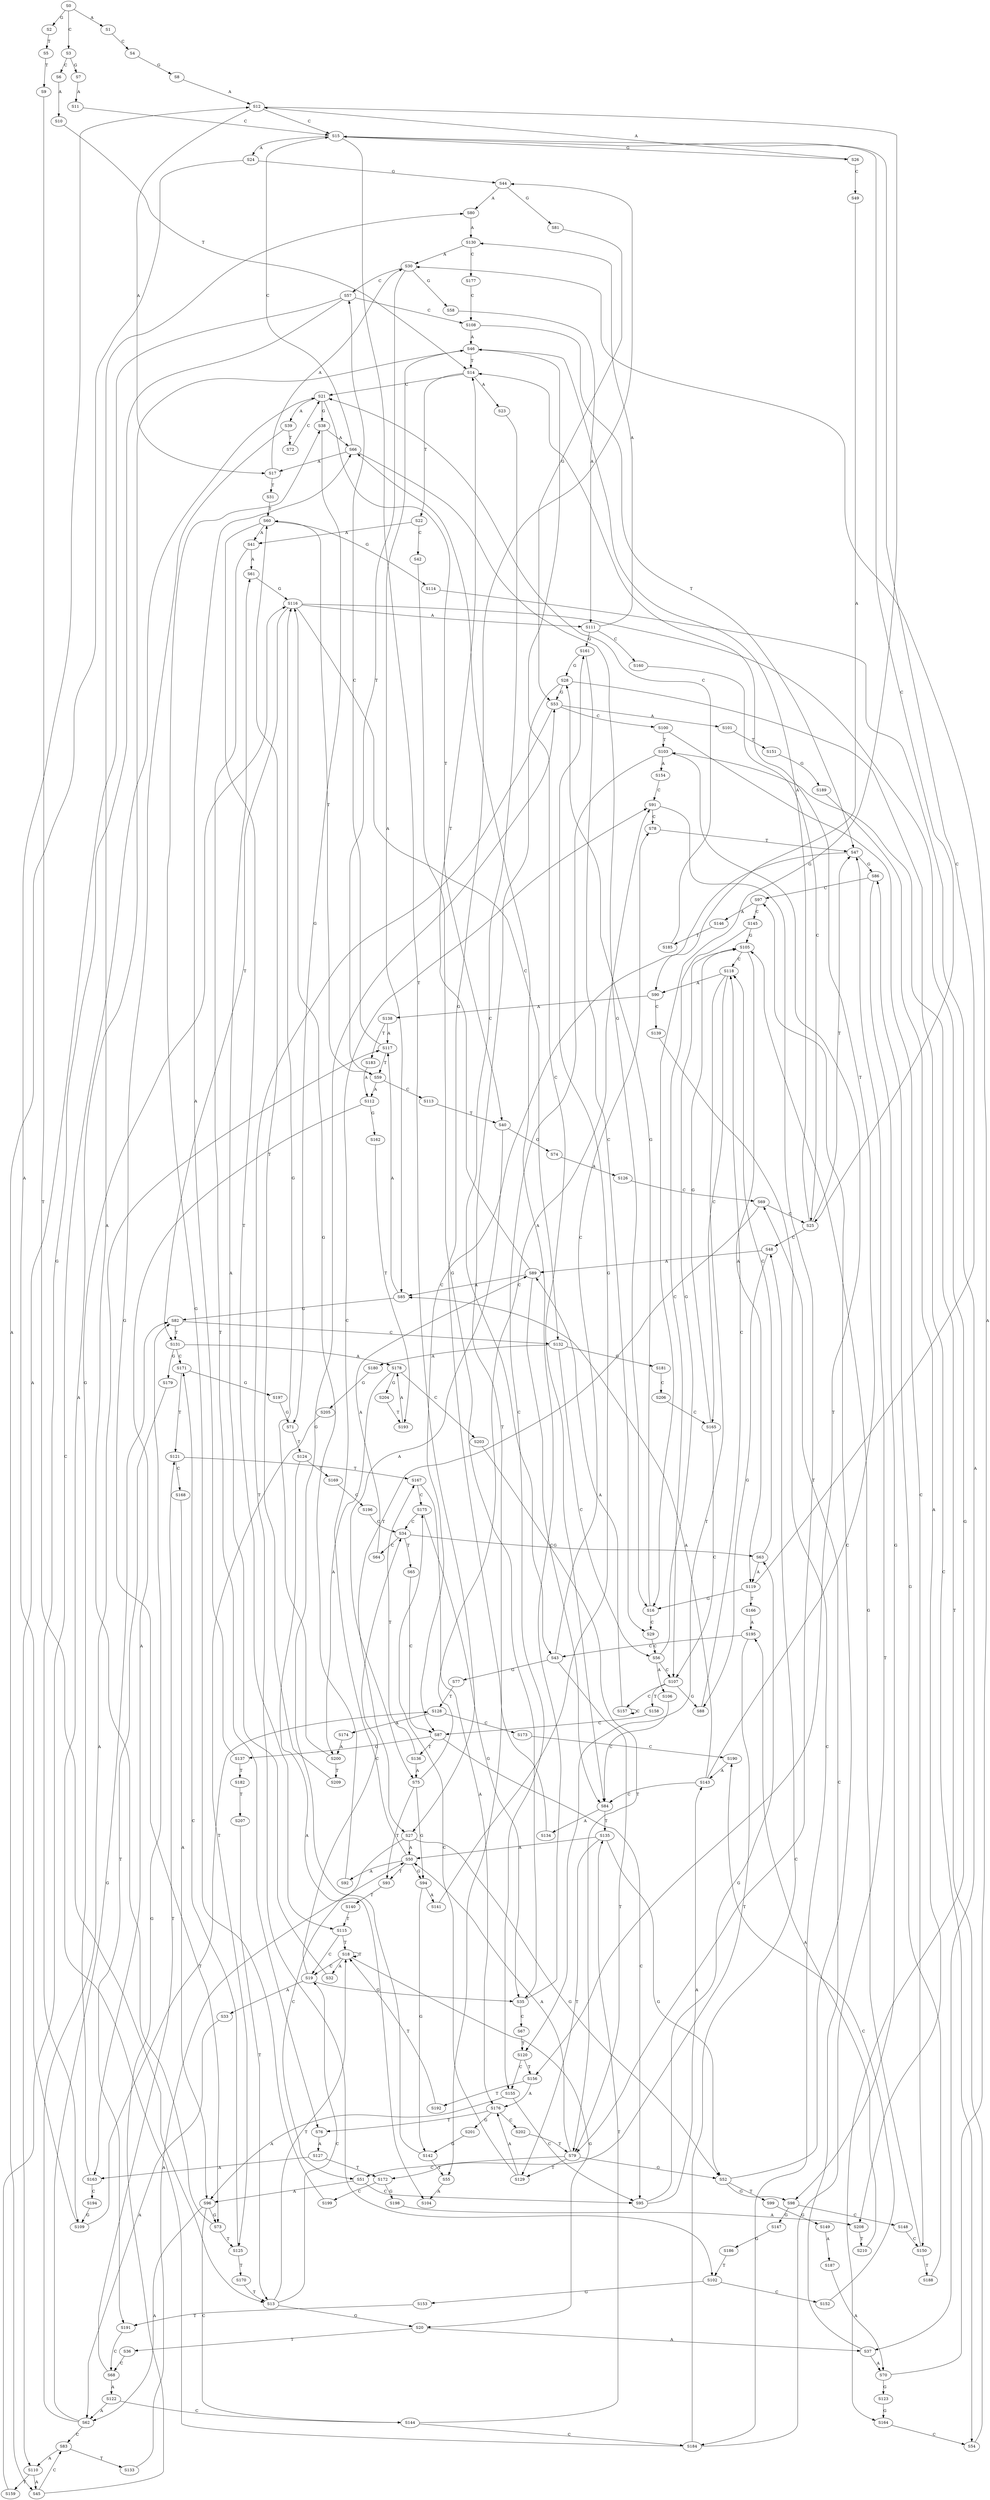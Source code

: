strict digraph  {
	S0 -> S1 [ label = A ];
	S0 -> S2 [ label = G ];
	S0 -> S3 [ label = C ];
	S1 -> S4 [ label = C ];
	S2 -> S5 [ label = T ];
	S3 -> S6 [ label = C ];
	S3 -> S7 [ label = G ];
	S4 -> S8 [ label = G ];
	S5 -> S9 [ label = T ];
	S6 -> S10 [ label = A ];
	S7 -> S11 [ label = A ];
	S8 -> S12 [ label = A ];
	S9 -> S13 [ label = T ];
	S10 -> S14 [ label = T ];
	S11 -> S15 [ label = C ];
	S12 -> S16 [ label = G ];
	S12 -> S15 [ label = C ];
	S12 -> S17 [ label = A ];
	S13 -> S18 [ label = T ];
	S13 -> S19 [ label = C ];
	S13 -> S20 [ label = G ];
	S14 -> S21 [ label = C ];
	S14 -> S22 [ label = T ];
	S14 -> S23 [ label = A ];
	S15 -> S24 [ label = A ];
	S15 -> S25 [ label = C ];
	S15 -> S26 [ label = G ];
	S15 -> S27 [ label = T ];
	S16 -> S28 [ label = G ];
	S16 -> S29 [ label = C ];
	S17 -> S30 [ label = A ];
	S17 -> S31 [ label = T ];
	S18 -> S32 [ label = A ];
	S18 -> S18 [ label = T ];
	S18 -> S19 [ label = C ];
	S18 -> S20 [ label = G ];
	S19 -> S33 [ label = A ];
	S19 -> S34 [ label = C ];
	S19 -> S35 [ label = G ];
	S20 -> S36 [ label = T ];
	S20 -> S37 [ label = A ];
	S21 -> S38 [ label = G ];
	S21 -> S39 [ label = A ];
	S21 -> S40 [ label = T ];
	S22 -> S41 [ label = A ];
	S22 -> S42 [ label = C ];
	S23 -> S43 [ label = C ];
	S24 -> S44 [ label = G ];
	S24 -> S45 [ label = A ];
	S25 -> S46 [ label = A ];
	S25 -> S47 [ label = T ];
	S25 -> S48 [ label = C ];
	S26 -> S49 [ label = C ];
	S26 -> S12 [ label = A ];
	S27 -> S50 [ label = A ];
	S27 -> S51 [ label = C ];
	S27 -> S52 [ label = G ];
	S28 -> S53 [ label = G ];
	S28 -> S54 [ label = C ];
	S28 -> S55 [ label = T ];
	S29 -> S56 [ label = C ];
	S30 -> S57 [ label = C ];
	S30 -> S58 [ label = G ];
	S30 -> S59 [ label = T ];
	S31 -> S60 [ label = T ];
	S32 -> S61 [ label = A ];
	S33 -> S62 [ label = A ];
	S34 -> S63 [ label = G ];
	S34 -> S64 [ label = C ];
	S34 -> S65 [ label = T ];
	S35 -> S66 [ label = A ];
	S35 -> S67 [ label = C ];
	S36 -> S68 [ label = C ];
	S37 -> S69 [ label = C ];
	S37 -> S70 [ label = A ];
	S38 -> S66 [ label = A ];
	S38 -> S71 [ label = G ];
	S39 -> S72 [ label = T ];
	S39 -> S73 [ label = G ];
	S40 -> S74 [ label = G ];
	S40 -> S75 [ label = A ];
	S41 -> S61 [ label = A ];
	S41 -> S76 [ label = T ];
	S42 -> S35 [ label = G ];
	S43 -> S77 [ label = G ];
	S43 -> S78 [ label = C ];
	S43 -> S79 [ label = T ];
	S44 -> S80 [ label = A ];
	S44 -> S81 [ label = G ];
	S45 -> S82 [ label = G ];
	S45 -> S83 [ label = C ];
	S46 -> S14 [ label = T ];
	S46 -> S84 [ label = C ];
	S46 -> S85 [ label = A ];
	S47 -> S86 [ label = G ];
	S47 -> S87 [ label = C ];
	S48 -> S88 [ label = G ];
	S48 -> S89 [ label = A ];
	S49 -> S90 [ label = A ];
	S50 -> S91 [ label = C ];
	S50 -> S92 [ label = A ];
	S50 -> S93 [ label = T ];
	S50 -> S94 [ label = G ];
	S51 -> S95 [ label = C ];
	S51 -> S96 [ label = A ];
	S52 -> S97 [ label = C ];
	S52 -> S98 [ label = G ];
	S52 -> S99 [ label = T ];
	S53 -> S100 [ label = C ];
	S53 -> S101 [ label = A ];
	S53 -> S102 [ label = T ];
	S54 -> S103 [ label = T ];
	S55 -> S104 [ label = A ];
	S56 -> S105 [ label = G ];
	S56 -> S106 [ label = A ];
	S56 -> S107 [ label = C ];
	S57 -> S108 [ label = C ];
	S57 -> S109 [ label = G ];
	S57 -> S110 [ label = A ];
	S58 -> S111 [ label = A ];
	S59 -> S60 [ label = T ];
	S59 -> S112 [ label = A ];
	S59 -> S113 [ label = C ];
	S60 -> S41 [ label = A ];
	S60 -> S114 [ label = G ];
	S60 -> S115 [ label = T ];
	S61 -> S116 [ label = G ];
	S62 -> S82 [ label = G ];
	S62 -> S83 [ label = C ];
	S62 -> S117 [ label = A ];
	S63 -> S118 [ label = C ];
	S63 -> S119 [ label = A ];
	S64 -> S89 [ label = A ];
	S65 -> S87 [ label = C ];
	S66 -> S15 [ label = C ];
	S66 -> S16 [ label = G ];
	S66 -> S17 [ label = A ];
	S67 -> S120 [ label = T ];
	S68 -> S121 [ label = T ];
	S68 -> S122 [ label = A ];
	S69 -> S25 [ label = C ];
	S69 -> S27 [ label = T ];
	S70 -> S123 [ label = G ];
	S70 -> S30 [ label = A ];
	S71 -> S124 [ label = T ];
	S72 -> S21 [ label = C ];
	S73 -> S80 [ label = A ];
	S73 -> S125 [ label = T ];
	S74 -> S126 [ label = A ];
	S75 -> S94 [ label = G ];
	S75 -> S91 [ label = C ];
	S75 -> S93 [ label = T ];
	S76 -> S127 [ label = A ];
	S77 -> S128 [ label = T ];
	S78 -> S47 [ label = T ];
	S79 -> S129 [ label = T ];
	S79 -> S52 [ label = G ];
	S79 -> S50 [ label = A ];
	S79 -> S51 [ label = C ];
	S80 -> S130 [ label = A ];
	S81 -> S53 [ label = G ];
	S82 -> S131 [ label = T ];
	S82 -> S132 [ label = C ];
	S83 -> S133 [ label = T ];
	S83 -> S110 [ label = A ];
	S84 -> S134 [ label = A ];
	S84 -> S135 [ label = T ];
	S85 -> S117 [ label = A ];
	S85 -> S82 [ label = G ];
	S86 -> S97 [ label = C ];
	S86 -> S98 [ label = G ];
	S87 -> S136 [ label = T ];
	S87 -> S95 [ label = C ];
	S87 -> S137 [ label = G ];
	S88 -> S118 [ label = C ];
	S89 -> S84 [ label = C ];
	S89 -> S85 [ label = A ];
	S89 -> S14 [ label = T ];
	S90 -> S138 [ label = A ];
	S90 -> S139 [ label = C ];
	S91 -> S79 [ label = T ];
	S91 -> S78 [ label = C ];
	S92 -> S116 [ label = G ];
	S93 -> S140 [ label = T ];
	S94 -> S141 [ label = A ];
	S94 -> S142 [ label = G ];
	S95 -> S143 [ label = A ];
	S95 -> S63 [ label = G ];
	S96 -> S144 [ label = C ];
	S96 -> S62 [ label = A ];
	S96 -> S73 [ label = G ];
	S97 -> S145 [ label = C ];
	S97 -> S146 [ label = A ];
	S98 -> S147 [ label = G ];
	S98 -> S148 [ label = C ];
	S99 -> S149 [ label = G ];
	S100 -> S103 [ label = T ];
	S100 -> S150 [ label = C ];
	S101 -> S151 [ label = T ];
	S102 -> S152 [ label = C ];
	S102 -> S153 [ label = G ];
	S103 -> S154 [ label = A ];
	S103 -> S155 [ label = C ];
	S103 -> S156 [ label = T ];
	S105 -> S118 [ label = C ];
	S105 -> S119 [ label = A ];
	S106 -> S84 [ label = C ];
	S107 -> S88 [ label = G ];
	S107 -> S157 [ label = C ];
	S107 -> S158 [ label = T ];
	S108 -> S47 [ label = T ];
	S108 -> S46 [ label = A ];
	S109 -> S128 [ label = T ];
	S109 -> S12 [ label = A ];
	S110 -> S45 [ label = A ];
	S110 -> S159 [ label = T ];
	S111 -> S160 [ label = C ];
	S111 -> S130 [ label = A ];
	S111 -> S161 [ label = G ];
	S112 -> S162 [ label = G ];
	S112 -> S163 [ label = A ];
	S113 -> S40 [ label = T ];
	S114 -> S37 [ label = A ];
	S115 -> S19 [ label = C ];
	S115 -> S18 [ label = T ];
	S116 -> S131 [ label = T ];
	S116 -> S111 [ label = A ];
	S116 -> S164 [ label = G ];
	S116 -> S132 [ label = C ];
	S117 -> S57 [ label = C ];
	S117 -> S59 [ label = T ];
	S118 -> S120 [ label = T ];
	S118 -> S165 [ label = C ];
	S118 -> S90 [ label = A ];
	S119 -> S15 [ label = C ];
	S119 -> S166 [ label = T ];
	S119 -> S16 [ label = G ];
	S120 -> S156 [ label = T ];
	S120 -> S155 [ label = C ];
	S121 -> S167 [ label = T ];
	S121 -> S168 [ label = C ];
	S122 -> S144 [ label = C ];
	S122 -> S62 [ label = A ];
	S123 -> S164 [ label = G ];
	S124 -> S104 [ label = A ];
	S124 -> S169 [ label = T ];
	S125 -> S170 [ label = T ];
	S125 -> S171 [ label = C ];
	S126 -> S69 [ label = C ];
	S127 -> S172 [ label = T ];
	S127 -> S163 [ label = A ];
	S128 -> S173 [ label = C ];
	S128 -> S174 [ label = A ];
	S129 -> S175 [ label = C ];
	S129 -> S176 [ label = A ];
	S130 -> S30 [ label = A ];
	S130 -> S177 [ label = C ];
	S131 -> S171 [ label = C ];
	S131 -> S178 [ label = A ];
	S131 -> S179 [ label = G ];
	S132 -> S180 [ label = A ];
	S132 -> S181 [ label = G ];
	S132 -> S56 [ label = C ];
	S133 -> S50 [ label = A ];
	S134 -> S44 [ label = G ];
	S135 -> S52 [ label = G ];
	S135 -> S129 [ label = T ];
	S135 -> S50 [ label = A ];
	S136 -> S167 [ label = T ];
	S136 -> S75 [ label = A ];
	S137 -> S182 [ label = T ];
	S137 -> S66 [ label = A ];
	S138 -> S183 [ label = T ];
	S138 -> S117 [ label = A ];
	S139 -> S184 [ label = C ];
	S140 -> S115 [ label = T ];
	S141 -> S161 [ label = G ];
	S142 -> S55 [ label = T ];
	S142 -> S53 [ label = G ];
	S143 -> S84 [ label = C ];
	S143 -> S85 [ label = A ];
	S143 -> S14 [ label = T ];
	S144 -> S184 [ label = C ];
	S144 -> S135 [ label = T ];
	S145 -> S105 [ label = G ];
	S145 -> S107 [ label = C ];
	S146 -> S185 [ label = T ];
	S147 -> S186 [ label = G ];
	S148 -> S150 [ label = C ];
	S149 -> S187 [ label = A ];
	S150 -> S105 [ label = G ];
	S150 -> S188 [ label = T ];
	S151 -> S189 [ label = G ];
	S152 -> S190 [ label = C ];
	S153 -> S191 [ label = T ];
	S154 -> S91 [ label = C ];
	S155 -> S95 [ label = C ];
	S155 -> S96 [ label = A ];
	S156 -> S176 [ label = A ];
	S156 -> S192 [ label = T ];
	S157 -> S89 [ label = A ];
	S157 -> S157 [ label = C ];
	S158 -> S87 [ label = C ];
	S159 -> S21 [ label = C ];
	S160 -> S25 [ label = C ];
	S161 -> S28 [ label = G ];
	S161 -> S29 [ label = C ];
	S162 -> S193 [ label = T ];
	S163 -> S194 [ label = C ];
	S163 -> S116 [ label = G ];
	S164 -> S54 [ label = C ];
	S165 -> S105 [ label = G ];
	S165 -> S107 [ label = C ];
	S166 -> S195 [ label = A ];
	S167 -> S175 [ label = C ];
	S167 -> S176 [ label = A ];
	S168 -> S96 [ label = A ];
	S169 -> S196 [ label = C ];
	S170 -> S13 [ label = T ];
	S171 -> S121 [ label = T ];
	S171 -> S197 [ label = G ];
	S172 -> S198 [ label = G ];
	S172 -> S199 [ label = C ];
	S173 -> S190 [ label = C ];
	S174 -> S200 [ label = A ];
	S175 -> S35 [ label = G ];
	S175 -> S34 [ label = C ];
	S176 -> S201 [ label = G ];
	S176 -> S202 [ label = C ];
	S176 -> S76 [ label = T ];
	S177 -> S108 [ label = C ];
	S178 -> S203 [ label = C ];
	S178 -> S200 [ label = A ];
	S178 -> S204 [ label = G ];
	S179 -> S191 [ label = T ];
	S180 -> S205 [ label = G ];
	S181 -> S206 [ label = C ];
	S182 -> S207 [ label = T ];
	S183 -> S112 [ label = A ];
	S184 -> S48 [ label = C ];
	S184 -> S47 [ label = T ];
	S184 -> S46 [ label = A ];
	S185 -> S21 [ label = C ];
	S186 -> S102 [ label = T ];
	S187 -> S70 [ label = A ];
	S188 -> S86 [ label = G ];
	S189 -> S208 [ label = A ];
	S190 -> S143 [ label = A ];
	S191 -> S68 [ label = C ];
	S192 -> S18 [ label = T ];
	S193 -> S178 [ label = A ];
	S194 -> S109 [ label = G ];
	S195 -> S43 [ label = C ];
	S195 -> S172 [ label = T ];
	S196 -> S34 [ label = C ];
	S197 -> S71 [ label = G ];
	S198 -> S208 [ label = A ];
	S199 -> S38 [ label = G ];
	S200 -> S209 [ label = T ];
	S200 -> S116 [ label = G ];
	S201 -> S142 [ label = G ];
	S202 -> S79 [ label = T ];
	S203 -> S79 [ label = T ];
	S204 -> S193 [ label = T ];
	S205 -> S125 [ label = T ];
	S206 -> S165 [ label = C ];
	S207 -> S13 [ label = T ];
	S208 -> S210 [ label = T ];
	S209 -> S60 [ label = T ];
	S210 -> S195 [ label = A ];
}
